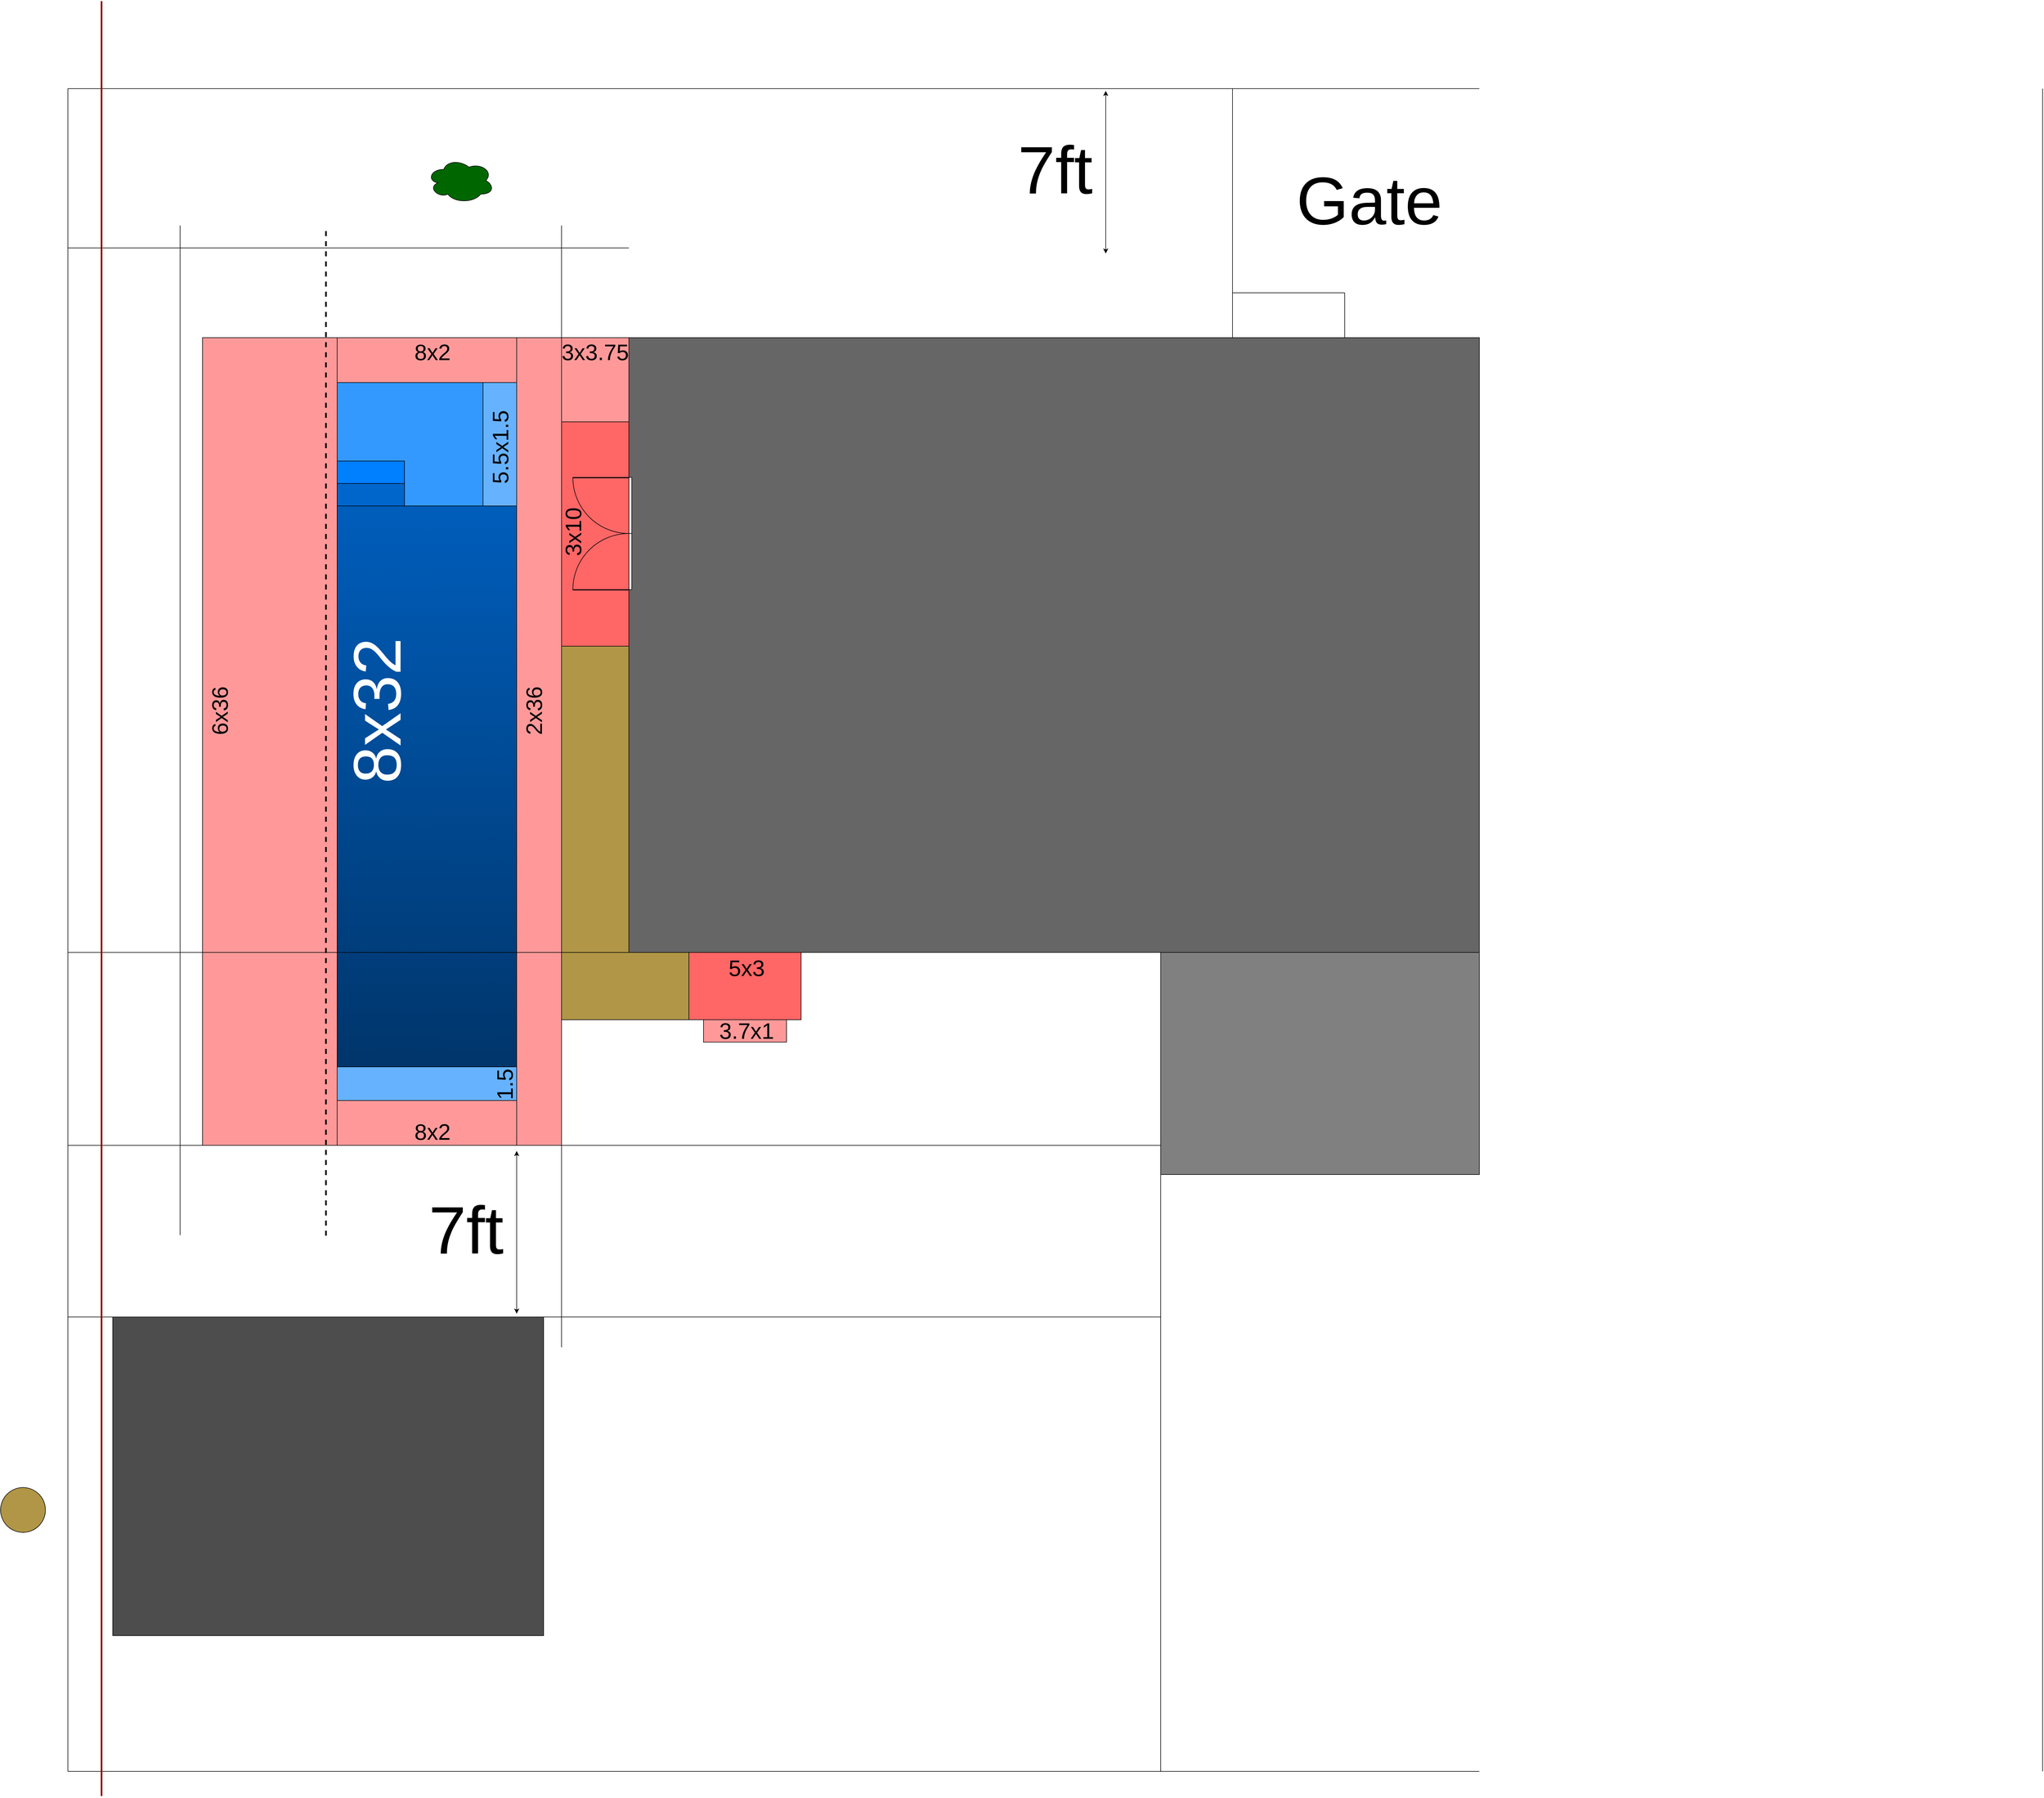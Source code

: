 <mxfile version="15.5.9" type="github">
  <diagram id="ZEOOtgSiwhDXwcd7VbD-" name="Page-1">
    <mxGraphModel dx="3870" dy="2890" grid="1" gridSize="10" guides="1" tooltips="1" connect="1" arrows="1" fold="1" page="1" pageScale="1" pageWidth="850" pageHeight="1100" math="0" shadow="0">
      <root>
        <mxCell id="0" />
        <mxCell id="1" parent="0" />
        <mxCell id="3uGpFqOtfmb4v_ocQHqn-46" value="" style="rounded=0;whiteSpace=wrap;html=1;fillColor=#FF6666;gradientColor=none;gradientDirection=north;" vertex="1" parent="1">
          <mxGeometry x="-256" y="23" width="256" height="640" as="geometry" />
        </mxCell>
        <mxCell id="3uGpFqOtfmb4v_ocQHqn-29" value="" style="rounded=0;whiteSpace=wrap;html=1;fillColor=#FF9999;" vertex="1" parent="1">
          <mxGeometry x="-200" width="80" height="1440" as="geometry" />
        </mxCell>
        <mxCell id="3uGpFqOtfmb4v_ocQHqn-55" value="" style="rounded=0;whiteSpace=wrap;html=1;fontSize=120;fillColor=#FF9999;gradientColor=none;gradientDirection=north;" vertex="1" parent="1">
          <mxGeometry x="-760" width="240" height="1440" as="geometry" />
        </mxCell>
        <mxCell id="3uGpFqOtfmb4v_ocQHqn-30" value="" style="rounded=0;whiteSpace=wrap;html=1;fillColor=#808080;" vertex="1" parent="1">
          <mxGeometry x="948" y="1096" width="568" height="396" as="geometry" />
        </mxCell>
        <mxCell id="VVwiRAqZByVtcaLR8sdH-14" value="" style="rounded=0;whiteSpace=wrap;html=1;fillColor=#003366;gradientDirection=north;gradientColor=#0066CC;" parent="1" vertex="1">
          <mxGeometry x="-520" y="80" width="320" height="1280" as="geometry" />
        </mxCell>
        <mxCell id="3uGpFqOtfmb4v_ocQHqn-22" value="" style="rounded=0;whiteSpace=wrap;html=1;fillColor=#666666;" vertex="1" parent="1">
          <mxGeometry width="1516" height="1096" as="geometry" />
        </mxCell>
        <mxCell id="VVwiRAqZByVtcaLR8sdH-1" value="" style="endArrow=none;html=1;" parent="1" edge="1">
          <mxGeometry width="50" height="50" relative="1" as="geometry">
            <mxPoint as="sourcePoint" />
            <mxPoint y="1096" as="targetPoint" />
          </mxGeometry>
        </mxCell>
        <mxCell id="VVwiRAqZByVtcaLR8sdH-2" value="" style="endArrow=none;html=1;" parent="1" edge="1">
          <mxGeometry width="50" height="50" relative="1" as="geometry">
            <mxPoint as="sourcePoint" />
            <mxPoint x="1516" as="targetPoint" />
          </mxGeometry>
        </mxCell>
        <mxCell id="VVwiRAqZByVtcaLR8sdH-3" value="" style="endArrow=none;html=1;" parent="1" edge="1">
          <mxGeometry width="50" height="50" relative="1" as="geometry">
            <mxPoint x="1516" as="sourcePoint" />
            <mxPoint x="1516" y="1492" as="targetPoint" />
          </mxGeometry>
        </mxCell>
        <mxCell id="VVwiRAqZByVtcaLR8sdH-4" value="" style="endArrow=none;html=1;" parent="1" edge="1">
          <mxGeometry width="50" height="50" relative="1" as="geometry">
            <mxPoint x="1516" y="1492" as="sourcePoint" />
            <mxPoint x="948" y="1492" as="targetPoint" />
          </mxGeometry>
        </mxCell>
        <mxCell id="VVwiRAqZByVtcaLR8sdH-5" value="" style="endArrow=none;html=1;" parent="1" edge="1">
          <mxGeometry width="50" height="50" relative="1" as="geometry">
            <mxPoint x="948" y="1492" as="sourcePoint" />
            <mxPoint x="948" y="1096" as="targetPoint" />
          </mxGeometry>
        </mxCell>
        <mxCell id="VVwiRAqZByVtcaLR8sdH-6" value="" style="endArrow=none;html=1;" parent="1" edge="1">
          <mxGeometry width="50" height="50" relative="1" as="geometry">
            <mxPoint y="1096" as="sourcePoint" />
            <mxPoint x="948" y="1096" as="targetPoint" />
          </mxGeometry>
        </mxCell>
        <mxCell id="VVwiRAqZByVtcaLR8sdH-16" value="" style="rounded=0;whiteSpace=wrap;html=1;fillColor=#3399FF;" parent="1" vertex="1">
          <mxGeometry x="-520" y="80" width="260" height="220" as="geometry" />
        </mxCell>
        <mxCell id="VVwiRAqZByVtcaLR8sdH-18" value="" style="rounded=0;whiteSpace=wrap;html=1;fillColor=#007FFF;" parent="1" vertex="1">
          <mxGeometry x="-520" y="220" width="120" height="40" as="geometry" />
        </mxCell>
        <mxCell id="VVwiRAqZByVtcaLR8sdH-19" value="" style="rounded=0;whiteSpace=wrap;html=1;fillColor=#0066CC;" parent="1" vertex="1">
          <mxGeometry x="-520" y="260" width="120" height="40" as="geometry" />
        </mxCell>
        <mxCell id="VVwiRAqZByVtcaLR8sdH-21" value="" style="rounded=0;whiteSpace=wrap;html=1;fillColor=#66B2FF;" parent="1" vertex="1">
          <mxGeometry x="-520" y="1300" width="320" height="60" as="geometry" />
        </mxCell>
        <mxCell id="3uGpFqOtfmb4v_ocQHqn-1" value="" style="endArrow=none;html=1;rounded=0;" edge="1" parent="1">
          <mxGeometry width="50" height="50" relative="1" as="geometry">
            <mxPoint x="1076" as="sourcePoint" />
            <mxPoint x="1076" y="-80" as="targetPoint" />
          </mxGeometry>
        </mxCell>
        <mxCell id="3uGpFqOtfmb4v_ocQHqn-2" value="" style="endArrow=none;html=1;rounded=0;" edge="1" parent="1">
          <mxGeometry width="50" height="50" relative="1" as="geometry">
            <mxPoint x="1076" y="-80" as="sourcePoint" />
            <mxPoint x="1276" y="-80" as="targetPoint" />
          </mxGeometry>
        </mxCell>
        <mxCell id="3uGpFqOtfmb4v_ocQHqn-3" value="" style="endArrow=none;html=1;rounded=0;" edge="1" parent="1">
          <mxGeometry width="50" height="50" relative="1" as="geometry">
            <mxPoint x="1276" y="-80" as="sourcePoint" />
            <mxPoint x="1276" as="targetPoint" />
          </mxGeometry>
        </mxCell>
        <mxCell id="3uGpFqOtfmb4v_ocQHqn-4" value="" style="endArrow=none;html=1;rounded=0;" edge="1" parent="1">
          <mxGeometry width="50" height="50" relative="1" as="geometry">
            <mxPoint x="1076" y="-80" as="sourcePoint" />
            <mxPoint x="1076" y="-444" as="targetPoint" />
          </mxGeometry>
        </mxCell>
        <mxCell id="3uGpFqOtfmb4v_ocQHqn-5" value="" style="endArrow=none;html=1;rounded=0;" edge="1" parent="1">
          <mxGeometry width="50" height="50" relative="1" as="geometry">
            <mxPoint x="-1000" y="-444" as="sourcePoint" />
            <mxPoint x="-1000" y="2556" as="targetPoint" />
          </mxGeometry>
        </mxCell>
        <mxCell id="3uGpFqOtfmb4v_ocQHqn-6" value="" style="endArrow=none;html=1;rounded=0;" edge="1" parent="1">
          <mxGeometry width="50" height="50" relative="1" as="geometry">
            <mxPoint x="948" y="1492" as="sourcePoint" />
            <mxPoint x="948" y="2556" as="targetPoint" />
          </mxGeometry>
        </mxCell>
        <mxCell id="3uGpFqOtfmb4v_ocQHqn-7" value="" style="endArrow=none;html=1;rounded=0;" edge="1" parent="1">
          <mxGeometry width="50" height="50" relative="1" as="geometry">
            <mxPoint x="948" y="1746" as="sourcePoint" />
            <mxPoint x="-1000" y="1746" as="targetPoint" />
          </mxGeometry>
        </mxCell>
        <mxCell id="3uGpFqOtfmb4v_ocQHqn-8" value="" style="endArrow=none;html=1;rounded=0;" edge="1" parent="1">
          <mxGeometry width="50" height="50" relative="1" as="geometry">
            <mxPoint x="-1000" y="-444" as="sourcePoint" />
            <mxPoint x="1516" y="-444" as="targetPoint" />
          </mxGeometry>
        </mxCell>
        <mxCell id="3uGpFqOtfmb4v_ocQHqn-9" value="" style="endArrow=none;html=1;rounded=0;" edge="1" parent="1">
          <mxGeometry width="50" height="50" relative="1" as="geometry">
            <mxPoint x="-1000" y="2556" as="sourcePoint" />
            <mxPoint x="1516" y="2556" as="targetPoint" />
          </mxGeometry>
        </mxCell>
        <mxCell id="3uGpFqOtfmb4v_ocQHqn-10" value="" style="endArrow=none;html=1;rounded=0;" edge="1" parent="1">
          <mxGeometry width="50" height="50" relative="1" as="geometry">
            <mxPoint y="1096" as="sourcePoint" />
            <mxPoint x="-1000" y="1096" as="targetPoint" />
          </mxGeometry>
        </mxCell>
        <mxCell id="3uGpFqOtfmb4v_ocQHqn-12" value="" style="endArrow=none;html=1;rounded=0;" edge="1" parent="1">
          <mxGeometry width="50" height="50" relative="1" as="geometry">
            <mxPoint x="-1000" y="-160" as="sourcePoint" />
            <mxPoint y="-160" as="targetPoint" />
          </mxGeometry>
        </mxCell>
        <mxCell id="3uGpFqOtfmb4v_ocQHqn-18" value="" style="endArrow=none;html=1;rounded=0;" edge="1" parent="1">
          <mxGeometry width="50" height="50" relative="1" as="geometry">
            <mxPoint x="-920" y="1746" as="sourcePoint" />
            <mxPoint x="-920" y="2314" as="targetPoint" />
          </mxGeometry>
        </mxCell>
        <mxCell id="3uGpFqOtfmb4v_ocQHqn-19" value="" style="endArrow=none;html=1;rounded=0;" edge="1" parent="1">
          <mxGeometry width="50" height="50" relative="1" as="geometry">
            <mxPoint x="-152" y="2314" as="sourcePoint" />
            <mxPoint x="-920" y="2314" as="targetPoint" />
          </mxGeometry>
        </mxCell>
        <mxCell id="3uGpFqOtfmb4v_ocQHqn-20" value="" style="endArrow=none;html=1;rounded=0;" edge="1" parent="1">
          <mxGeometry width="50" height="50" relative="1" as="geometry">
            <mxPoint x="-152" y="1746" as="sourcePoint" />
            <mxPoint x="-152" y="2314" as="targetPoint" />
          </mxGeometry>
        </mxCell>
        <mxCell id="3uGpFqOtfmb4v_ocQHqn-21" value="" style="endArrow=none;html=1;rounded=0;" edge="1" parent="1">
          <mxGeometry width="50" height="50" relative="1" as="geometry">
            <mxPoint x="2520" y="-444" as="sourcePoint" />
            <mxPoint x="2520" y="2556" as="targetPoint" />
          </mxGeometry>
        </mxCell>
        <mxCell id="3uGpFqOtfmb4v_ocQHqn-31" value="" style="rounded=0;whiteSpace=wrap;html=1;fillColor=#4D4D4D;" vertex="1" parent="1">
          <mxGeometry x="-920" y="1746" width="768" height="568" as="geometry" />
        </mxCell>
        <mxCell id="3uGpFqOtfmb4v_ocQHqn-42" value="" style="endArrow=none;html=1;rounded=0;" edge="1" parent="1">
          <mxGeometry width="50" height="50" relative="1" as="geometry">
            <mxPoint x="-120" y="-200" as="sourcePoint" />
            <mxPoint x="-120" y="1800" as="targetPoint" />
          </mxGeometry>
        </mxCell>
        <mxCell id="3uGpFqOtfmb4v_ocQHqn-43" value="" style="rounded=0;whiteSpace=wrap;html=1;fillColor=#66B2FF;gradientDirection=north;" vertex="1" parent="1">
          <mxGeometry x="-260" y="80" width="60" height="220" as="geometry" />
        </mxCell>
        <mxCell id="3uGpFqOtfmb4v_ocQHqn-65" value="" style="rounded=0;whiteSpace=wrap;html=1;fontSize=120;fillColor=#FF6666;gradientColor=none;gradientDirection=north;" vertex="1" parent="1">
          <mxGeometry x="-120" y="150" width="120" height="400" as="geometry" />
        </mxCell>
        <mxCell id="VVwiRAqZByVtcaLR8sdH-12" value="" style="endArrow=none;html=1;" parent="1" edge="1">
          <mxGeometry width="50" height="50" relative="1" as="geometry">
            <mxPoint y="250" as="sourcePoint" />
            <mxPoint x="-100" y="250" as="targetPoint" />
          </mxGeometry>
        </mxCell>
        <mxCell id="VVwiRAqZByVtcaLR8sdH-11" value="" style="endArrow=none;html=1;" parent="1" edge="1">
          <mxGeometry width="50" height="50" relative="1" as="geometry">
            <mxPoint y="450" as="sourcePoint" />
            <mxPoint x="-100" y="450" as="targetPoint" />
          </mxGeometry>
        </mxCell>
        <mxCell id="VVwiRAqZByVtcaLR8sdH-10" value="" style="verticalLabelPosition=bottom;html=1;verticalAlign=top;align=center;shape=mxgraph.floorplan.doorDouble;aspect=fixed;fillColor=default;rotation=90;" parent="1" vertex="1">
          <mxGeometry x="-148" y="296" width="200" height="106.25" as="geometry" />
        </mxCell>
        <mxCell id="3uGpFqOtfmb4v_ocQHqn-47" value="" style="endArrow=none;html=1;rounded=0;" edge="1" parent="1">
          <mxGeometry width="50" height="50" relative="1" as="geometry">
            <mxPoint x="-1000" y="1440" as="sourcePoint" />
            <mxPoint x="948" y="1440" as="targetPoint" />
          </mxGeometry>
        </mxCell>
        <mxCell id="3uGpFqOtfmb4v_ocQHqn-49" value="7ft" style="text;html=1;strokeColor=none;fillColor=none;align=center;verticalAlign=middle;whiteSpace=wrap;rounded=0;fontSize=120;" vertex="1" parent="1">
          <mxGeometry x="-320" y="1575" width="60" height="30" as="geometry" />
        </mxCell>
        <mxCell id="3uGpFqOtfmb4v_ocQHqn-50" value="Gate" style="text;html=1;strokeColor=none;fillColor=none;align=center;verticalAlign=middle;whiteSpace=wrap;rounded=0;fontSize=120;" vertex="1" parent="1">
          <mxGeometry x="1290" y="-260" width="60" height="30" as="geometry" />
        </mxCell>
        <mxCell id="3uGpFqOtfmb4v_ocQHqn-51" value="" style="ellipse;whiteSpace=wrap;html=1;aspect=fixed;fontSize=120;fillColor=#B09646;gradientColor=none;gradientDirection=north;" vertex="1" parent="1">
          <mxGeometry x="-1120" y="2050" width="80" height="80" as="geometry" />
        </mxCell>
        <mxCell id="3uGpFqOtfmb4v_ocQHqn-52" value="" style="endArrow=none;html=1;rounded=0;fontSize=120;strokeColor=#990000;strokeWidth=3;" edge="1" parent="1">
          <mxGeometry width="50" height="50" relative="1" as="geometry">
            <mxPoint x="-940" y="-600" as="sourcePoint" />
            <mxPoint x="-940" y="2600" as="targetPoint" />
          </mxGeometry>
        </mxCell>
        <mxCell id="3uGpFqOtfmb4v_ocQHqn-53" value="" style="endArrow=none;html=1;rounded=0;fontSize=120;" edge="1" parent="1">
          <mxGeometry width="50" height="50" relative="1" as="geometry">
            <mxPoint x="-800" y="-200" as="sourcePoint" />
            <mxPoint x="-800" y="1600" as="targetPoint" />
          </mxGeometry>
        </mxCell>
        <mxCell id="3uGpFqOtfmb4v_ocQHqn-57" value="" style="rounded=0;whiteSpace=wrap;html=1;fillColor=#B09646;gradientColor=none;gradientDirection=north;" vertex="1" parent="1">
          <mxGeometry x="-120" y="550" width="120" height="546" as="geometry" />
        </mxCell>
        <mxCell id="3uGpFqOtfmb4v_ocQHqn-59" value="" style="rounded=0;whiteSpace=wrap;html=1;fillColor=#B09646;gradientColor=none;gradientDirection=north;" vertex="1" parent="1">
          <mxGeometry x="-120" y="1096" width="227" height="120" as="geometry" />
        </mxCell>
        <mxCell id="3uGpFqOtfmb4v_ocQHqn-60" value="" style="rounded=0;whiteSpace=wrap;html=1;fontSize=120;fillColor=#FF6666;gradientColor=none;gradientDirection=north;" vertex="1" parent="1">
          <mxGeometry x="107" y="1096" width="200" height="120" as="geometry" />
        </mxCell>
        <mxCell id="3uGpFqOtfmb4v_ocQHqn-61" value="" style="rounded=0;whiteSpace=wrap;html=1;fontSize=120;fillColor=#FF9999;gradientColor=none;gradientDirection=north;" vertex="1" parent="1">
          <mxGeometry x="133" y="1216" width="148" height="40" as="geometry" />
        </mxCell>
        <mxCell id="3uGpFqOtfmb4v_ocQHqn-62" value="" style="rounded=0;whiteSpace=wrap;html=1;fontSize=120;fillColor=#FF9999;gradientColor=none;gradientDirection=north;" vertex="1" parent="1">
          <mxGeometry x="-520" width="320" height="80" as="geometry" />
        </mxCell>
        <mxCell id="3uGpFqOtfmb4v_ocQHqn-63" value="" style="rounded=0;whiteSpace=wrap;html=1;fontSize=120;fillColor=#FF9999;gradientColor=none;gradientDirection=north;" vertex="1" parent="1">
          <mxGeometry x="-520" y="1360" width="320" height="80" as="geometry" />
        </mxCell>
        <mxCell id="3uGpFqOtfmb4v_ocQHqn-64" value="" style="rounded=0;whiteSpace=wrap;html=1;fontSize=120;fillColor=#FF9999;gradientColor=none;gradientDirection=north;" vertex="1" parent="1">
          <mxGeometry x="-120" width="120" height="150" as="geometry" />
        </mxCell>
        <mxCell id="3uGpFqOtfmb4v_ocQHqn-66" value="8x32" style="text;html=1;strokeColor=none;fillColor=none;align=center;verticalAlign=middle;whiteSpace=wrap;rounded=0;fontSize=120;rotation=270;fontColor=#FFFFFF;" vertex="1" parent="1">
          <mxGeometry x="-480" y="650" width="60" height="30" as="geometry" />
        </mxCell>
        <mxCell id="3uGpFqOtfmb4v_ocQHqn-68" value="" style="endArrow=none;html=1;rounded=0;fontSize=120;dashed=1;strokeWidth=3;" edge="1" parent="1">
          <mxGeometry width="50" height="50" relative="1" as="geometry">
            <mxPoint x="-540" y="-190" as="sourcePoint" />
            <mxPoint x="-540" y="1610" as="targetPoint" />
          </mxGeometry>
        </mxCell>
        <mxCell id="3uGpFqOtfmb4v_ocQHqn-69" value="&lt;font style=&quot;font-size: 40px&quot;&gt;1.5&lt;br&gt;&lt;/font&gt;" style="text;html=1;strokeColor=none;fillColor=none;align=center;verticalAlign=middle;whiteSpace=wrap;rounded=0;fontSize=120;fontColor=#000000;rotation=270;" vertex="1" parent="1">
          <mxGeometry x="-280" y="1316" width="60" height="30" as="geometry" />
        </mxCell>
        <mxCell id="3uGpFqOtfmb4v_ocQHqn-70" value="5.5x1.5" style="text;html=1;strokeColor=none;fillColor=none;align=center;verticalAlign=middle;whiteSpace=wrap;rounded=0;fontSize=40;fontColor=#000000;rotation=270;" vertex="1" parent="1">
          <mxGeometry x="-260" y="180" width="60" height="30" as="geometry" />
        </mxCell>
        <mxCell id="3uGpFqOtfmb4v_ocQHqn-71" value="3x10" style="text;html=1;strokeColor=none;fillColor=none;align=center;verticalAlign=middle;whiteSpace=wrap;rounded=0;fontSize=40;fontColor=#000000;rotation=270;" vertex="1" parent="1">
          <mxGeometry x="-130" y="331" width="60" height="30" as="geometry" />
        </mxCell>
        <mxCell id="3uGpFqOtfmb4v_ocQHqn-72" value="8x2" style="text;html=1;strokeColor=none;fillColor=none;align=center;verticalAlign=middle;whiteSpace=wrap;rounded=0;fontSize=40;fontColor=#000000;" vertex="1" parent="1">
          <mxGeometry x="-380" y="10" width="60" height="30" as="geometry" />
        </mxCell>
        <mxCell id="3uGpFqOtfmb4v_ocQHqn-73" value="8x2" style="text;html=1;strokeColor=none;fillColor=none;align=center;verticalAlign=middle;whiteSpace=wrap;rounded=0;fontSize=40;fontColor=#000000;" vertex="1" parent="1">
          <mxGeometry x="-380" y="1400" width="60" height="30" as="geometry" />
        </mxCell>
        <mxCell id="3uGpFqOtfmb4v_ocQHqn-74" value="6x36" style="text;html=1;strokeColor=none;fillColor=none;align=center;verticalAlign=middle;whiteSpace=wrap;rounded=0;fontSize=40;fontColor=#000000;rotation=270;" vertex="1" parent="1">
          <mxGeometry x="-760" y="650" width="60" height="30" as="geometry" />
        </mxCell>
        <mxCell id="3uGpFqOtfmb4v_ocQHqn-75" value="2x36" style="text;html=1;strokeColor=none;fillColor=none;align=center;verticalAlign=middle;whiteSpace=wrap;rounded=0;fontSize=40;fontColor=#000000;rotation=270;" vertex="1" parent="1">
          <mxGeometry x="-200" y="650" width="60" height="30" as="geometry" />
        </mxCell>
        <mxCell id="3uGpFqOtfmb4v_ocQHqn-76" value="3x3.75" style="text;html=1;strokeColor=none;fillColor=none;align=center;verticalAlign=middle;whiteSpace=wrap;rounded=0;fontSize=40;fontColor=#000000;" vertex="1" parent="1">
          <mxGeometry x="-90" y="10" width="60" height="30" as="geometry" />
        </mxCell>
        <mxCell id="3uGpFqOtfmb4v_ocQHqn-77" value="5x3" style="text;html=1;strokeColor=none;fillColor=none;align=center;verticalAlign=middle;whiteSpace=wrap;rounded=0;fontSize=40;fontColor=#000000;" vertex="1" parent="1">
          <mxGeometry x="180" y="1108" width="60" height="30" as="geometry" />
        </mxCell>
        <mxCell id="3uGpFqOtfmb4v_ocQHqn-78" value="3.7x1" style="text;html=1;strokeColor=none;fillColor=none;align=center;verticalAlign=middle;whiteSpace=wrap;rounded=0;fontSize=40;fontColor=#000000;" vertex="1" parent="1">
          <mxGeometry x="180" y="1220" width="60" height="30" as="geometry" />
        </mxCell>
        <mxCell id="3uGpFqOtfmb4v_ocQHqn-79" value="" style="endArrow=classic;startArrow=classic;html=1;rounded=0;fontSize=40;fontColor=#000000;strokeColor=#000000;strokeWidth=1;" edge="1" parent="1">
          <mxGeometry width="50" height="50" relative="1" as="geometry">
            <mxPoint x="-200" y="1450" as="sourcePoint" />
            <mxPoint x="-200" y="1740" as="targetPoint" />
          </mxGeometry>
        </mxCell>
        <mxCell id="3uGpFqOtfmb4v_ocQHqn-80" value="7ft" style="text;html=1;strokeColor=none;fillColor=none;align=center;verticalAlign=middle;whiteSpace=wrap;rounded=0;fontSize=120;" vertex="1" parent="1">
          <mxGeometry x="730" y="-315" width="60" height="30" as="geometry" />
        </mxCell>
        <mxCell id="3uGpFqOtfmb4v_ocQHqn-81" value="" style="endArrow=classic;startArrow=classic;html=1;rounded=0;fontSize=40;fontColor=#000000;strokeColor=#000000;strokeWidth=1;" edge="1" parent="1">
          <mxGeometry width="50" height="50" relative="1" as="geometry">
            <mxPoint x="850" y="-440" as="sourcePoint" />
            <mxPoint x="850" y="-150" as="targetPoint" />
          </mxGeometry>
        </mxCell>
        <mxCell id="3uGpFqOtfmb4v_ocQHqn-82" value="" style="ellipse;shape=cloud;whiteSpace=wrap;html=1;fontSize=40;fontColor=#000000;fillColor=#006600;gradientColor=none;gradientDirection=north;" vertex="1" parent="1">
          <mxGeometry x="-360" y="-320" width="120" height="80" as="geometry" />
        </mxCell>
      </root>
    </mxGraphModel>
  </diagram>
</mxfile>
